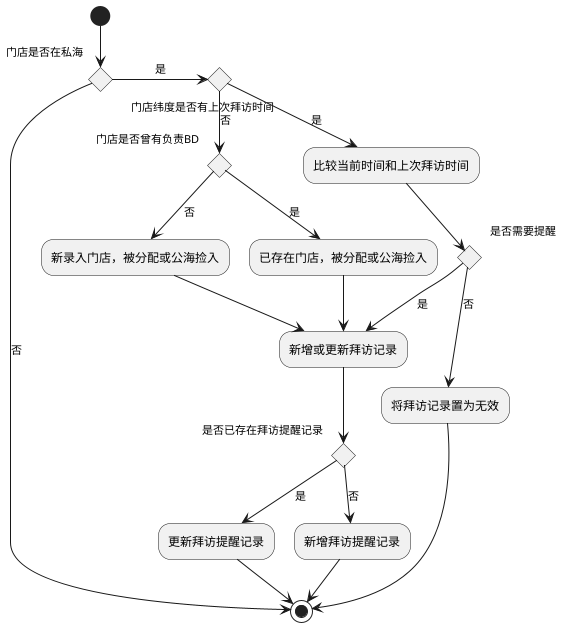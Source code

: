 @startuml
(*) --> If "门店是否在私海" then
-> [是] If "\t门店纬度是否有上次拜访时间" then
--> [是] "比较当前时间和上次拜访时间"
--> If "是否需要提醒" then
--> [是] "新增或更新拜访记录"
else
--> [否] "将拜访记录置为无效"
--> (*)
Endif
else
--> [否] If "门店是否曾有负责BD" then
--> [是] "已存在门店，被分配或公海捡入"
--> "新增或更新拜访记录"
--> If "是否已存在拜访提醒记录" then
--> [是] "更新拜访提醒记录"
--> (*)
else
--> [否] "新增拜访提醒记录"
--> (*)
Endif
else
--> [否] "新录入门店，被分配或公海捡入"
--> "新增或更新拜访记录"
Endif
Endif
else
--> [否] (*)
Endif
@enduml